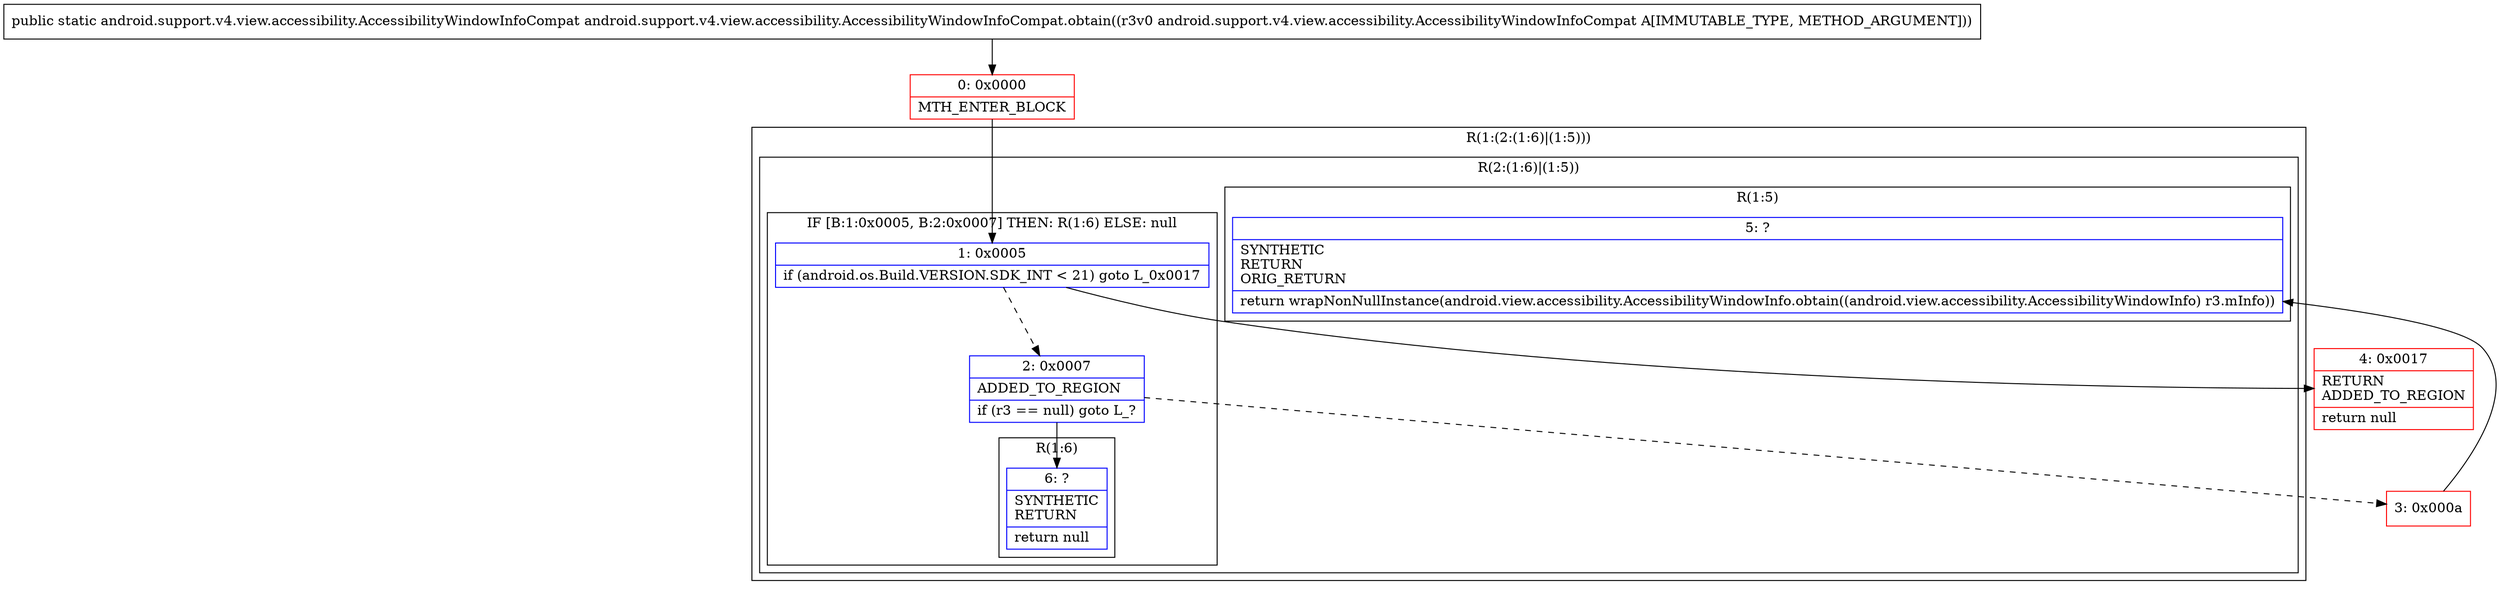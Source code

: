 digraph "CFG forandroid.support.v4.view.accessibility.AccessibilityWindowInfoCompat.obtain(Landroid\/support\/v4\/view\/accessibility\/AccessibilityWindowInfoCompat;)Landroid\/support\/v4\/view\/accessibility\/AccessibilityWindowInfoCompat;" {
subgraph cluster_Region_699668724 {
label = "R(1:(2:(1:6)|(1:5)))";
node [shape=record,color=blue];
subgraph cluster_Region_480363474 {
label = "R(2:(1:6)|(1:5))";
node [shape=record,color=blue];
subgraph cluster_IfRegion_1112134751 {
label = "IF [B:1:0x0005, B:2:0x0007] THEN: R(1:6) ELSE: null";
node [shape=record,color=blue];
Node_1 [shape=record,label="{1\:\ 0x0005|if (android.os.Build.VERSION.SDK_INT \< 21) goto L_0x0017\l}"];
Node_2 [shape=record,label="{2\:\ 0x0007|ADDED_TO_REGION\l|if (r3 == null) goto L_?\l}"];
subgraph cluster_Region_1068786104 {
label = "R(1:6)";
node [shape=record,color=blue];
Node_6 [shape=record,label="{6\:\ ?|SYNTHETIC\lRETURN\l|return null\l}"];
}
}
subgraph cluster_Region_911129858 {
label = "R(1:5)";
node [shape=record,color=blue];
Node_5 [shape=record,label="{5\:\ ?|SYNTHETIC\lRETURN\lORIG_RETURN\l|return wrapNonNullInstance(android.view.accessibility.AccessibilityWindowInfo.obtain((android.view.accessibility.AccessibilityWindowInfo) r3.mInfo))\l}"];
}
}
}
Node_0 [shape=record,color=red,label="{0\:\ 0x0000|MTH_ENTER_BLOCK\l}"];
Node_3 [shape=record,color=red,label="{3\:\ 0x000a}"];
Node_4 [shape=record,color=red,label="{4\:\ 0x0017|RETURN\lADDED_TO_REGION\l|return null\l}"];
MethodNode[shape=record,label="{public static android.support.v4.view.accessibility.AccessibilityWindowInfoCompat android.support.v4.view.accessibility.AccessibilityWindowInfoCompat.obtain((r3v0 android.support.v4.view.accessibility.AccessibilityWindowInfoCompat A[IMMUTABLE_TYPE, METHOD_ARGUMENT])) }"];
MethodNode -> Node_0;
Node_1 -> Node_2[style=dashed];
Node_1 -> Node_4;
Node_2 -> Node_3[style=dashed];
Node_2 -> Node_6;
Node_0 -> Node_1;
Node_3 -> Node_5;
}

